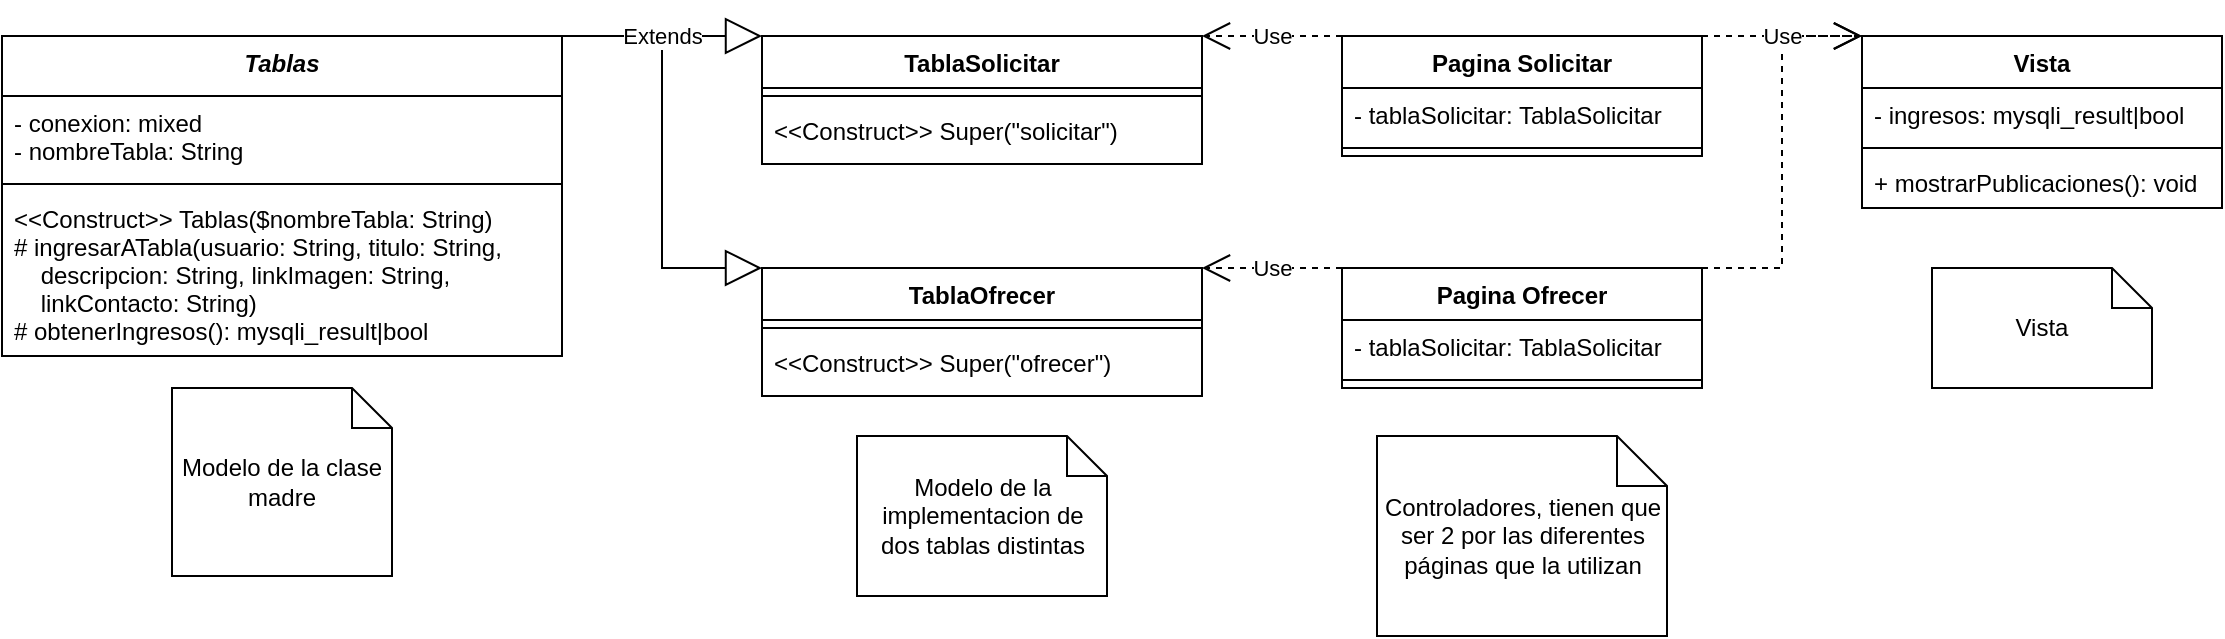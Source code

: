 <mxfile version="15.5.8" type="device"><diagram id="ZoRig_j0J8G6KY_PFSR2" name="Page-1"><mxGraphModel dx="1237" dy="548" grid="1" gridSize="10" guides="1" tooltips="1" connect="1" arrows="1" fold="1" page="1" pageScale="1" pageWidth="850" pageHeight="1100" math="0" shadow="0"><root><mxCell id="0"/><mxCell id="1" parent="0"/><mxCell id="exVwyuaEG7AoW90QACmn-1" value="Tablas" style="swimlane;fontStyle=3;align=center;verticalAlign=top;childLayout=stackLayout;horizontal=1;startSize=30;horizontalStack=0;resizeParent=1;resizeParentMax=0;resizeLast=0;collapsible=1;marginBottom=0;" vertex="1" parent="1"><mxGeometry x="70" y="120" width="280" height="160" as="geometry"/></mxCell><mxCell id="exVwyuaEG7AoW90QACmn-2" value="- conexion: mixed&#10;- nombreTabla: String" style="text;strokeColor=none;fillColor=none;align=left;verticalAlign=top;spacingLeft=4;spacingRight=4;overflow=hidden;rotatable=0;points=[[0,0.5],[1,0.5]];portConstraint=eastwest;" vertex="1" parent="exVwyuaEG7AoW90QACmn-1"><mxGeometry y="30" width="280" height="40" as="geometry"/></mxCell><mxCell id="exVwyuaEG7AoW90QACmn-3" value="" style="line;strokeWidth=1;fillColor=none;align=left;verticalAlign=middle;spacingTop=-1;spacingLeft=3;spacingRight=3;rotatable=0;labelPosition=right;points=[];portConstraint=eastwest;" vertex="1" parent="exVwyuaEG7AoW90QACmn-1"><mxGeometry y="70" width="280" height="8" as="geometry"/></mxCell><mxCell id="exVwyuaEG7AoW90QACmn-4" value="&lt;&lt;Construct&gt;&gt; Tablas($nombreTabla: String)&#10;# ingresarATabla(usuario: String, titulo: String, &#10;    descripcion: String, linkImagen: String, &#10;    linkContacto: String)&#10;# obtenerIngresos(): mysqli_result|bool" style="text;strokeColor=none;fillColor=none;align=left;verticalAlign=top;spacingLeft=4;spacingRight=4;overflow=hidden;rotatable=0;points=[[0,0.5],[1,0.5]];portConstraint=eastwest;" vertex="1" parent="exVwyuaEG7AoW90QACmn-1"><mxGeometry y="78" width="280" height="82" as="geometry"/></mxCell><mxCell id="exVwyuaEG7AoW90QACmn-5" value="TablaSolicitar" style="swimlane;fontStyle=1;align=center;verticalAlign=top;childLayout=stackLayout;horizontal=1;startSize=26;horizontalStack=0;resizeParent=1;resizeParentMax=0;resizeLast=0;collapsible=1;marginBottom=0;" vertex="1" parent="1"><mxGeometry x="450" y="120" width="220" height="64" as="geometry"/></mxCell><mxCell id="exVwyuaEG7AoW90QACmn-7" value="" style="line;strokeWidth=1;fillColor=none;align=left;verticalAlign=middle;spacingTop=-1;spacingLeft=3;spacingRight=3;rotatable=0;labelPosition=right;points=[];portConstraint=eastwest;" vertex="1" parent="exVwyuaEG7AoW90QACmn-5"><mxGeometry y="26" width="220" height="8" as="geometry"/></mxCell><mxCell id="exVwyuaEG7AoW90QACmn-8" value="&lt;&lt;Construct&gt;&gt; Super(&quot;solicitar&quot;)" style="text;strokeColor=none;fillColor=none;align=left;verticalAlign=top;spacingLeft=4;spacingRight=4;overflow=hidden;rotatable=0;points=[[0,0.5],[1,0.5]];portConstraint=eastwest;" vertex="1" parent="exVwyuaEG7AoW90QACmn-5"><mxGeometry y="34" width="220" height="30" as="geometry"/></mxCell><mxCell id="exVwyuaEG7AoW90QACmn-9" value="TablaOfrecer" style="swimlane;fontStyle=1;align=center;verticalAlign=top;childLayout=stackLayout;horizontal=1;startSize=26;horizontalStack=0;resizeParent=1;resizeParentMax=0;resizeLast=0;collapsible=1;marginBottom=0;" vertex="1" parent="1"><mxGeometry x="450" y="236" width="220" height="64" as="geometry"/></mxCell><mxCell id="exVwyuaEG7AoW90QACmn-10" value="" style="line;strokeWidth=1;fillColor=none;align=left;verticalAlign=middle;spacingTop=-1;spacingLeft=3;spacingRight=3;rotatable=0;labelPosition=right;points=[];portConstraint=eastwest;" vertex="1" parent="exVwyuaEG7AoW90QACmn-9"><mxGeometry y="26" width="220" height="8" as="geometry"/></mxCell><mxCell id="exVwyuaEG7AoW90QACmn-11" value="&lt;&lt;Construct&gt;&gt; Super(&quot;ofrecer&quot;)" style="text;strokeColor=none;fillColor=none;align=left;verticalAlign=top;spacingLeft=4;spacingRight=4;overflow=hidden;rotatable=0;points=[[0,0.5],[1,0.5]];portConstraint=eastwest;" vertex="1" parent="exVwyuaEG7AoW90QACmn-9"><mxGeometry y="34" width="220" height="30" as="geometry"/></mxCell><mxCell id="exVwyuaEG7AoW90QACmn-12" value="" style="endArrow=block;endSize=16;endFill=0;html=1;rounded=0;exitX=1;exitY=0;exitDx=0;exitDy=0;entryX=0;entryY=0;entryDx=0;entryDy=0;" edge="1" parent="1" source="exVwyuaEG7AoW90QACmn-1" target="exVwyuaEG7AoW90QACmn-5"><mxGeometry width="160" relative="1" as="geometry"><mxPoint x="460" y="340" as="sourcePoint"/><mxPoint x="620" y="340" as="targetPoint"/></mxGeometry></mxCell><mxCell id="exVwyuaEG7AoW90QACmn-13" value="Extends" style="endArrow=block;endSize=16;endFill=0;html=1;rounded=0;exitX=1;exitY=0;exitDx=0;exitDy=0;entryX=0;entryY=0;entryDx=0;entryDy=0;" edge="1" parent="1" source="exVwyuaEG7AoW90QACmn-1" target="exVwyuaEG7AoW90QACmn-9"><mxGeometry x="-0.537" width="160" relative="1" as="geometry"><mxPoint x="380" y="390" as="sourcePoint"/><mxPoint x="540" y="390" as="targetPoint"/><Array as="points"><mxPoint x="400" y="120"/><mxPoint x="400" y="236"/></Array><mxPoint as="offset"/></mxGeometry></mxCell><mxCell id="exVwyuaEG7AoW90QACmn-14" value="Pagina Solicitar" style="swimlane;fontStyle=1;align=center;verticalAlign=top;childLayout=stackLayout;horizontal=1;startSize=26;horizontalStack=0;resizeParent=1;resizeParentMax=0;resizeLast=0;collapsible=1;marginBottom=0;" vertex="1" parent="1"><mxGeometry x="740" y="120" width="180" height="60" as="geometry"/></mxCell><mxCell id="exVwyuaEG7AoW90QACmn-15" value="- tablaSolicitar: TablaSolicitar" style="text;strokeColor=none;fillColor=none;align=left;verticalAlign=top;spacingLeft=4;spacingRight=4;overflow=hidden;rotatable=0;points=[[0,0.5],[1,0.5]];portConstraint=eastwest;" vertex="1" parent="exVwyuaEG7AoW90QACmn-14"><mxGeometry y="26" width="180" height="26" as="geometry"/></mxCell><mxCell id="exVwyuaEG7AoW90QACmn-16" value="" style="line;strokeWidth=1;fillColor=none;align=left;verticalAlign=middle;spacingTop=-1;spacingLeft=3;spacingRight=3;rotatable=0;labelPosition=right;points=[];portConstraint=eastwest;" vertex="1" parent="exVwyuaEG7AoW90QACmn-14"><mxGeometry y="52" width="180" height="8" as="geometry"/></mxCell><mxCell id="exVwyuaEG7AoW90QACmn-18" value="Pagina Ofrecer" style="swimlane;fontStyle=1;align=center;verticalAlign=top;childLayout=stackLayout;horizontal=1;startSize=26;horizontalStack=0;resizeParent=1;resizeParentMax=0;resizeLast=0;collapsible=1;marginBottom=0;" vertex="1" parent="1"><mxGeometry x="740" y="236" width="180" height="60" as="geometry"/></mxCell><mxCell id="exVwyuaEG7AoW90QACmn-19" value="- tablaSolicitar: TablaSolicitar" style="text;strokeColor=none;fillColor=none;align=left;verticalAlign=top;spacingLeft=4;spacingRight=4;overflow=hidden;rotatable=0;points=[[0,0.5],[1,0.5]];portConstraint=eastwest;" vertex="1" parent="exVwyuaEG7AoW90QACmn-18"><mxGeometry y="26" width="180" height="26" as="geometry"/></mxCell><mxCell id="exVwyuaEG7AoW90QACmn-20" value="" style="line;strokeWidth=1;fillColor=none;align=left;verticalAlign=middle;spacingTop=-1;spacingLeft=3;spacingRight=3;rotatable=0;labelPosition=right;points=[];portConstraint=eastwest;" vertex="1" parent="exVwyuaEG7AoW90QACmn-18"><mxGeometry y="52" width="180" height="8" as="geometry"/></mxCell><mxCell id="exVwyuaEG7AoW90QACmn-23" value="Vista" style="swimlane;fontStyle=1;align=center;verticalAlign=top;childLayout=stackLayout;horizontal=1;startSize=26;horizontalStack=0;resizeParent=1;resizeParentMax=0;resizeLast=0;collapsible=1;marginBottom=0;" vertex="1" parent="1"><mxGeometry x="1000" y="120" width="180" height="86" as="geometry"/></mxCell><mxCell id="exVwyuaEG7AoW90QACmn-24" value="- ingresos: mysqli_result|bool" style="text;strokeColor=none;fillColor=none;align=left;verticalAlign=top;spacingLeft=4;spacingRight=4;overflow=hidden;rotatable=0;points=[[0,0.5],[1,0.5]];portConstraint=eastwest;" vertex="1" parent="exVwyuaEG7AoW90QACmn-23"><mxGeometry y="26" width="180" height="26" as="geometry"/></mxCell><mxCell id="exVwyuaEG7AoW90QACmn-25" value="" style="line;strokeWidth=1;fillColor=none;align=left;verticalAlign=middle;spacingTop=-1;spacingLeft=3;spacingRight=3;rotatable=0;labelPosition=right;points=[];portConstraint=eastwest;" vertex="1" parent="exVwyuaEG7AoW90QACmn-23"><mxGeometry y="52" width="180" height="8" as="geometry"/></mxCell><mxCell id="exVwyuaEG7AoW90QACmn-26" value="+ mostrarPublicaciones(): void" style="text;strokeColor=none;fillColor=none;align=left;verticalAlign=top;spacingLeft=4;spacingRight=4;overflow=hidden;rotatable=0;points=[[0,0.5],[1,0.5]];portConstraint=eastwest;" vertex="1" parent="exVwyuaEG7AoW90QACmn-23"><mxGeometry y="60" width="180" height="26" as="geometry"/></mxCell><mxCell id="exVwyuaEG7AoW90QACmn-27" value="Use" style="endArrow=open;endSize=12;dashed=1;html=1;rounded=0;exitX=0;exitY=0;exitDx=0;exitDy=0;entryX=1;entryY=0;entryDx=0;entryDy=0;" edge="1" parent="1" source="exVwyuaEG7AoW90QACmn-18" target="exVwyuaEG7AoW90QACmn-9"><mxGeometry width="160" relative="1" as="geometry"><mxPoint x="720" y="350" as="sourcePoint"/><mxPoint x="880" y="350" as="targetPoint"/></mxGeometry></mxCell><mxCell id="exVwyuaEG7AoW90QACmn-28" value="Use" style="endArrow=open;endSize=12;dashed=1;html=1;rounded=0;exitX=0;exitY=0;exitDx=0;exitDy=0;entryX=1;entryY=0;entryDx=0;entryDy=0;" edge="1" parent="1" source="exVwyuaEG7AoW90QACmn-14" target="exVwyuaEG7AoW90QACmn-5"><mxGeometry width="160" relative="1" as="geometry"><mxPoint x="710" y="50" as="sourcePoint"/><mxPoint x="870" y="50" as="targetPoint"/></mxGeometry></mxCell><mxCell id="exVwyuaEG7AoW90QACmn-29" value="" style="endArrow=open;endSize=12;dashed=1;html=1;rounded=0;exitX=1;exitY=0;exitDx=0;exitDy=0;entryX=0;entryY=0;entryDx=0;entryDy=0;" edge="1" parent="1" source="exVwyuaEG7AoW90QACmn-14" target="exVwyuaEG7AoW90QACmn-23"><mxGeometry width="160" relative="1" as="geometry"><mxPoint x="1030" y="240" as="sourcePoint"/><mxPoint x="1190" y="240" as="targetPoint"/></mxGeometry></mxCell><mxCell id="exVwyuaEG7AoW90QACmn-30" value="Use" style="endArrow=open;endSize=12;dashed=1;html=1;rounded=0;exitX=1;exitY=0;exitDx=0;exitDy=0;entryX=0;entryY=0;entryDx=0;entryDy=0;" edge="1" parent="1" source="exVwyuaEG7AoW90QACmn-18" target="exVwyuaEG7AoW90QACmn-23"><mxGeometry x="0.592" width="160" relative="1" as="geometry"><mxPoint x="1060" y="270" as="sourcePoint"/><mxPoint x="1220" y="270" as="targetPoint"/><Array as="points"><mxPoint x="960" y="236"/><mxPoint x="960" y="120"/></Array><mxPoint as="offset"/></mxGeometry></mxCell><mxCell id="exVwyuaEG7AoW90QACmn-31" value="Controladores, tienen que ser 2 por las diferentes páginas que la utilizan" style="shape=note;size=25;whiteSpace=wrap;html=1;" vertex="1" parent="1"><mxGeometry x="757.5" y="320" width="145" height="100" as="geometry"/></mxCell><mxCell id="exVwyuaEG7AoW90QACmn-32" value="Modelo de la clase madre" style="shape=note;size=20;whiteSpace=wrap;html=1;" vertex="1" parent="1"><mxGeometry x="155" y="296" width="110" height="94" as="geometry"/></mxCell><mxCell id="exVwyuaEG7AoW90QACmn-34" value="Vista" style="shape=note;size=20;whiteSpace=wrap;html=1;" vertex="1" parent="1"><mxGeometry x="1035" y="236" width="110" height="60" as="geometry"/></mxCell><mxCell id="exVwyuaEG7AoW90QACmn-35" value="Modelo de la implementacion de dos tablas distintas" style="shape=note;size=20;whiteSpace=wrap;html=1;" vertex="1" parent="1"><mxGeometry x="497.5" y="320" width="125" height="80" as="geometry"/></mxCell></root></mxGraphModel></diagram></mxfile>